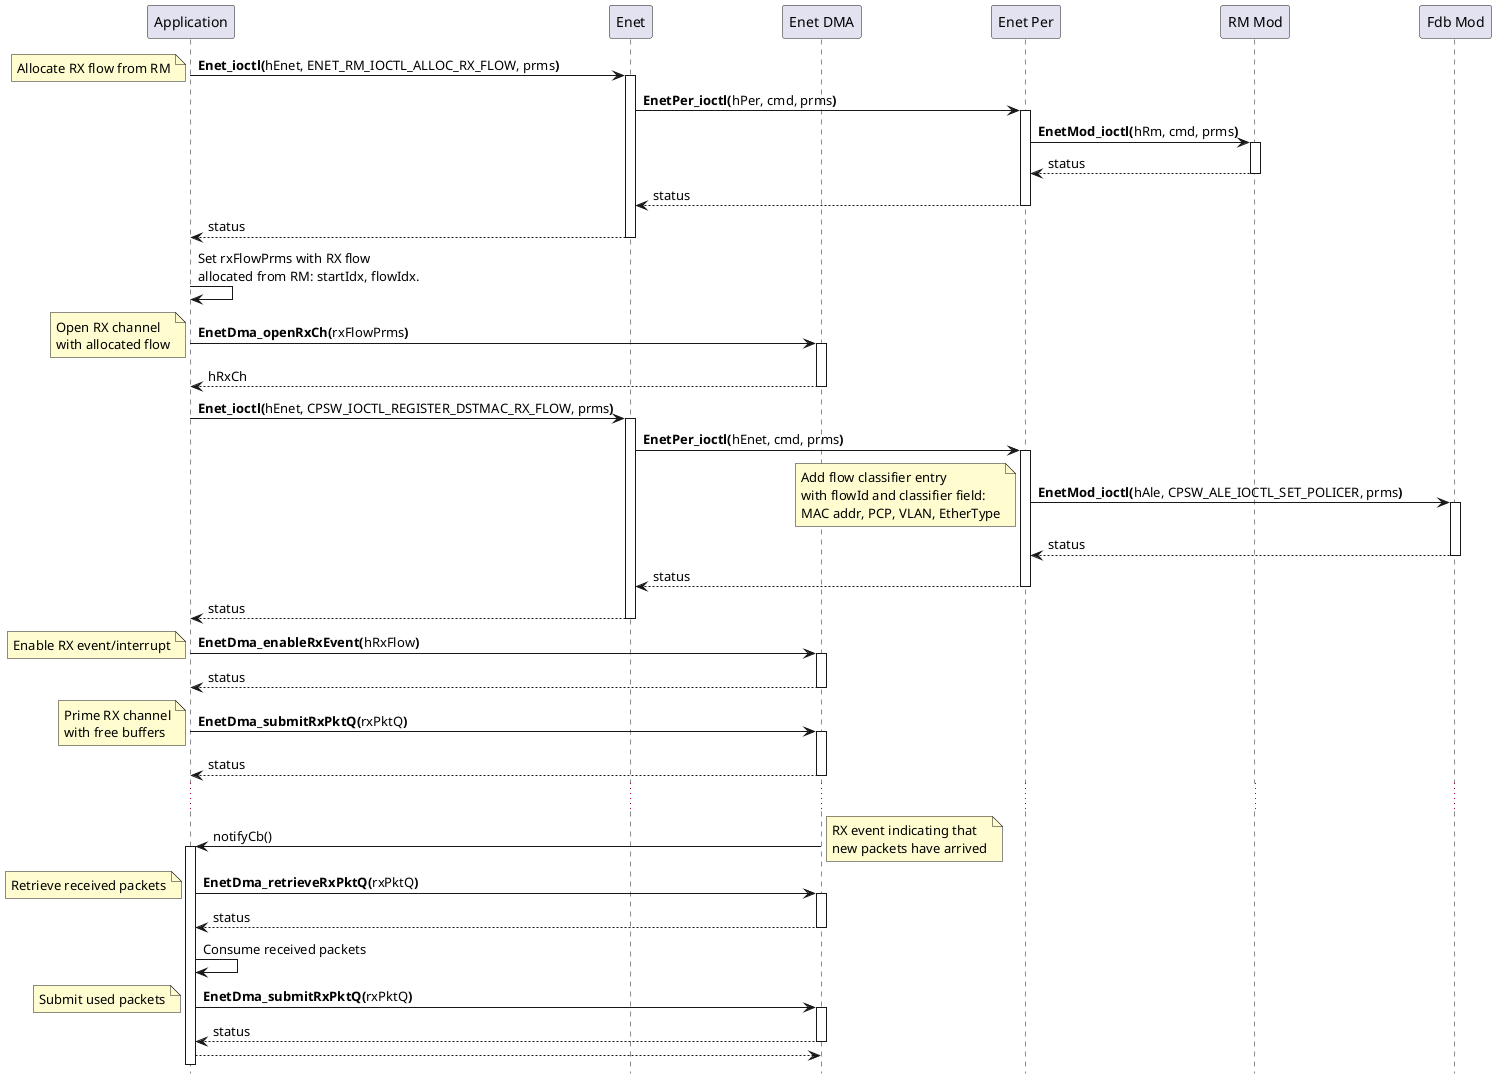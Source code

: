 @startuml
'Enet DMA RX Sequence

skinparam sequenceParticipantPadding  60

skinparam note {
    BackgroundColor #FFFDD0
}

hide footbox

participant App  as "Application" order 1
participant Enet as "Enet"        order 2
participant Dma  as "Enet DMA"    order 3
participant Per  as "Enet Per"    order 4
participant Rm   as "RM Mod"      order 5
participant Fdb  as "Fdb Mod"     order 6

App   -> Enet           : <b>Enet_ioctl(</b>hEnet, ENET_RM_IOCTL_ALLOC_RX_FLOW, prms<b>)</b>
note left               : Allocate RX flow from RM
activate Enet
Enet  -> Per            : <b>EnetPer_ioctl(</b>hPer, cmd, prms<b>)</b>
activate Per
Per   -> Rm             : <b>EnetMod_ioctl(</b>hRm, cmd, prms<b>)</b>
activate Rm
Rm   --> Per            : status
deactivate Rm
Per  --> Enet           : status
deactivate Per
Enet --> App            : status
deactivate Enet

App   -> App            : Set rxFlowPrms with RX flow\nallocated from RM: startIdx, flowIdx.

App   -> Dma            : <b>EnetDma_openRxCh(</b>rxFlowPrms<b>)</b>
note left               : Open RX channel\nwith allocated flow
activate Dma
Dma  --> App            : hRxCh
deactivate Dma

App   -> Enet           : <b>Enet_ioctl(</b>hEnet, CPSW_IOCTL_REGISTER_DSTMAC_RX_FLOW, prms<b>)</b>
activate Enet
Enet  -> Per            : <b>EnetPer_ioctl(</b>hEnet, cmd, prms<b>)</b>
activate Per
Per   -> Fdb            : <b>EnetMod_ioctl(</b>hAle, CPSW_ALE_IOCTL_SET_POLICER, prms<b>)</b>
activate Fdb
note left               : Add flow classifier entry\nwith flowId and classifier field:\nMAC addr, PCP, VLAN, EtherType
Fdb  --> Per            : status
deactivate Fdb
Per  --> Enet           : status
deactivate Per
Enet --> App            : status
deactivate Enet

App   -> Dma            : <b>EnetDma_enableRxEvent(</b>hRxFlow<b>)</b>
note left               : Enable RX event/interrupt
activate Dma
Dma  --> App            : status
deactivate Dma

App   -> Dma            : <b>EnetDma_submitRxPktQ(</b>rxPktQ<b>)</b>
note left               : Prime RX channel\nwith free buffers
activate Dma
Dma  --> App            : status
deactivate Dma

...

Dma    -> App           : notifyCb()
note right              : RX event indicating that\nnew packets have arrived
activate App
App    -> Dma           : <b>EnetDma_retrieveRxPktQ(</b>rxPktQ<b>)</b>
note left               : Retrieve received packets
activate Dma
Dma   --> App           : status
deactivate Dma

App    -> App           : Consume received packets

App    -> Dma           : <b>EnetDma_submitRxPktQ(</b>rxPktQ<b>)</b>
note left               : Submit used packets
activate Dma
Dma   --> App           : status
deactivate Dma

App   --> Dma

@enduml
